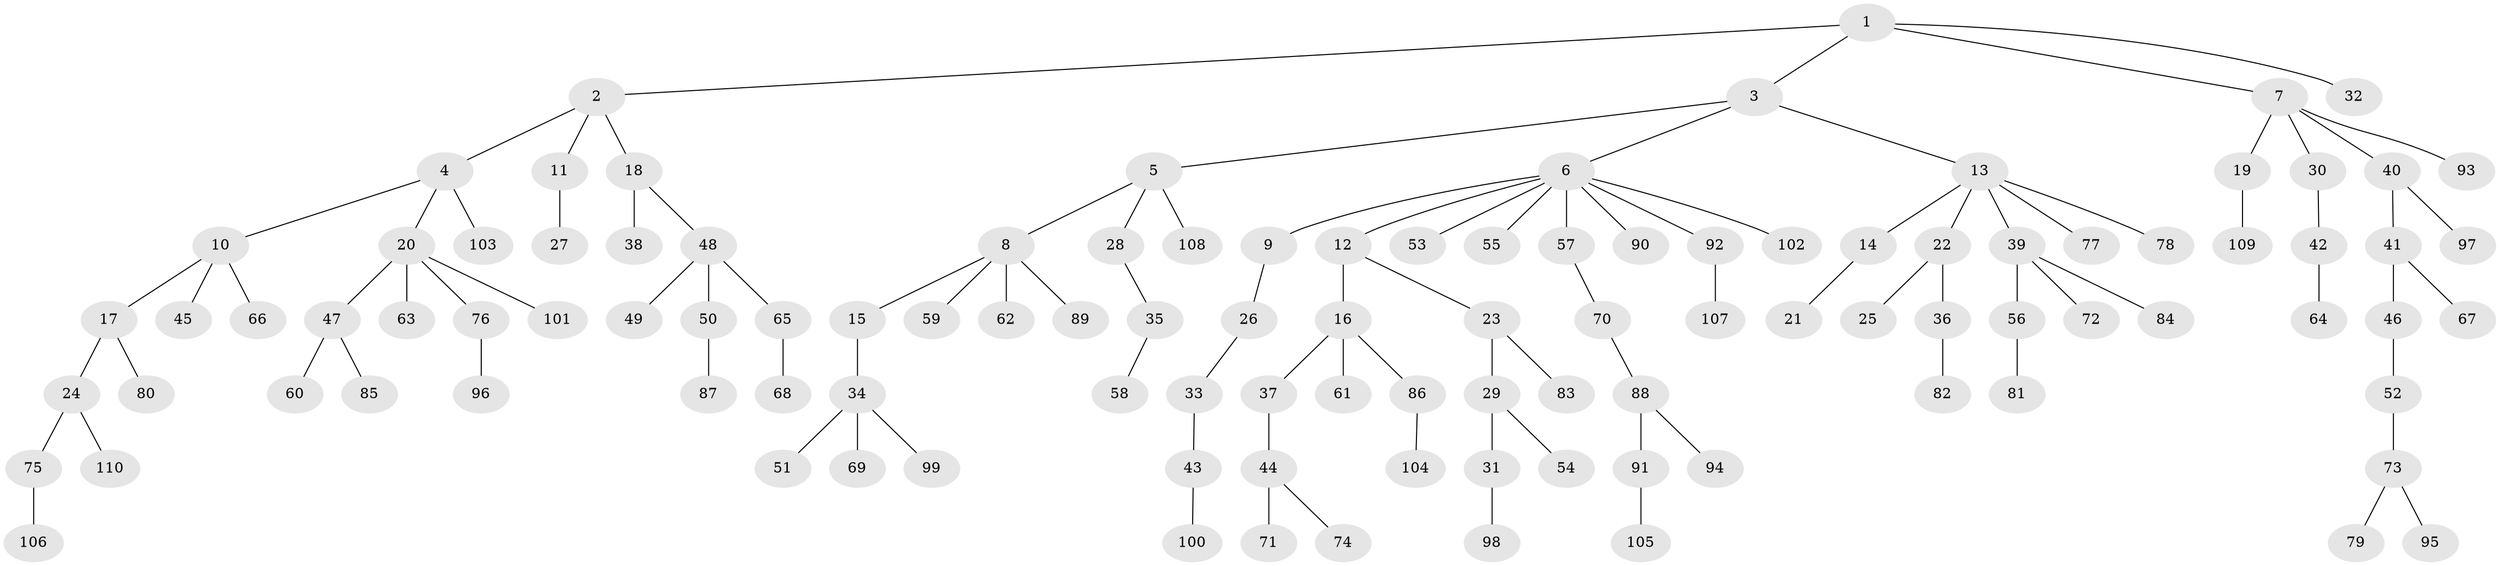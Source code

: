 // coarse degree distribution, {3: 0.1794871794871795, 4: 0.0641025641025641, 8: 0.01282051282051282, 2: 0.28205128205128205, 1: 0.44871794871794873, 5: 0.01282051282051282}
// Generated by graph-tools (version 1.1) at 2025/51/03/04/25 22:51:25]
// undirected, 110 vertices, 109 edges
graph export_dot {
  node [color=gray90,style=filled];
  1;
  2;
  3;
  4;
  5;
  6;
  7;
  8;
  9;
  10;
  11;
  12;
  13;
  14;
  15;
  16;
  17;
  18;
  19;
  20;
  21;
  22;
  23;
  24;
  25;
  26;
  27;
  28;
  29;
  30;
  31;
  32;
  33;
  34;
  35;
  36;
  37;
  38;
  39;
  40;
  41;
  42;
  43;
  44;
  45;
  46;
  47;
  48;
  49;
  50;
  51;
  52;
  53;
  54;
  55;
  56;
  57;
  58;
  59;
  60;
  61;
  62;
  63;
  64;
  65;
  66;
  67;
  68;
  69;
  70;
  71;
  72;
  73;
  74;
  75;
  76;
  77;
  78;
  79;
  80;
  81;
  82;
  83;
  84;
  85;
  86;
  87;
  88;
  89;
  90;
  91;
  92;
  93;
  94;
  95;
  96;
  97;
  98;
  99;
  100;
  101;
  102;
  103;
  104;
  105;
  106;
  107;
  108;
  109;
  110;
  1 -- 2;
  1 -- 3;
  1 -- 7;
  1 -- 32;
  2 -- 4;
  2 -- 11;
  2 -- 18;
  3 -- 5;
  3 -- 6;
  3 -- 13;
  4 -- 10;
  4 -- 20;
  4 -- 103;
  5 -- 8;
  5 -- 28;
  5 -- 108;
  6 -- 9;
  6 -- 12;
  6 -- 53;
  6 -- 55;
  6 -- 57;
  6 -- 90;
  6 -- 92;
  6 -- 102;
  7 -- 19;
  7 -- 30;
  7 -- 40;
  7 -- 93;
  8 -- 15;
  8 -- 59;
  8 -- 62;
  8 -- 89;
  9 -- 26;
  10 -- 17;
  10 -- 45;
  10 -- 66;
  11 -- 27;
  12 -- 16;
  12 -- 23;
  13 -- 14;
  13 -- 22;
  13 -- 39;
  13 -- 77;
  13 -- 78;
  14 -- 21;
  15 -- 34;
  16 -- 37;
  16 -- 61;
  16 -- 86;
  17 -- 24;
  17 -- 80;
  18 -- 38;
  18 -- 48;
  19 -- 109;
  20 -- 47;
  20 -- 63;
  20 -- 76;
  20 -- 101;
  22 -- 25;
  22 -- 36;
  23 -- 29;
  23 -- 83;
  24 -- 75;
  24 -- 110;
  26 -- 33;
  28 -- 35;
  29 -- 31;
  29 -- 54;
  30 -- 42;
  31 -- 98;
  33 -- 43;
  34 -- 51;
  34 -- 69;
  34 -- 99;
  35 -- 58;
  36 -- 82;
  37 -- 44;
  39 -- 56;
  39 -- 72;
  39 -- 84;
  40 -- 41;
  40 -- 97;
  41 -- 46;
  41 -- 67;
  42 -- 64;
  43 -- 100;
  44 -- 71;
  44 -- 74;
  46 -- 52;
  47 -- 60;
  47 -- 85;
  48 -- 49;
  48 -- 50;
  48 -- 65;
  50 -- 87;
  52 -- 73;
  56 -- 81;
  57 -- 70;
  65 -- 68;
  70 -- 88;
  73 -- 79;
  73 -- 95;
  75 -- 106;
  76 -- 96;
  86 -- 104;
  88 -- 91;
  88 -- 94;
  91 -- 105;
  92 -- 107;
}
